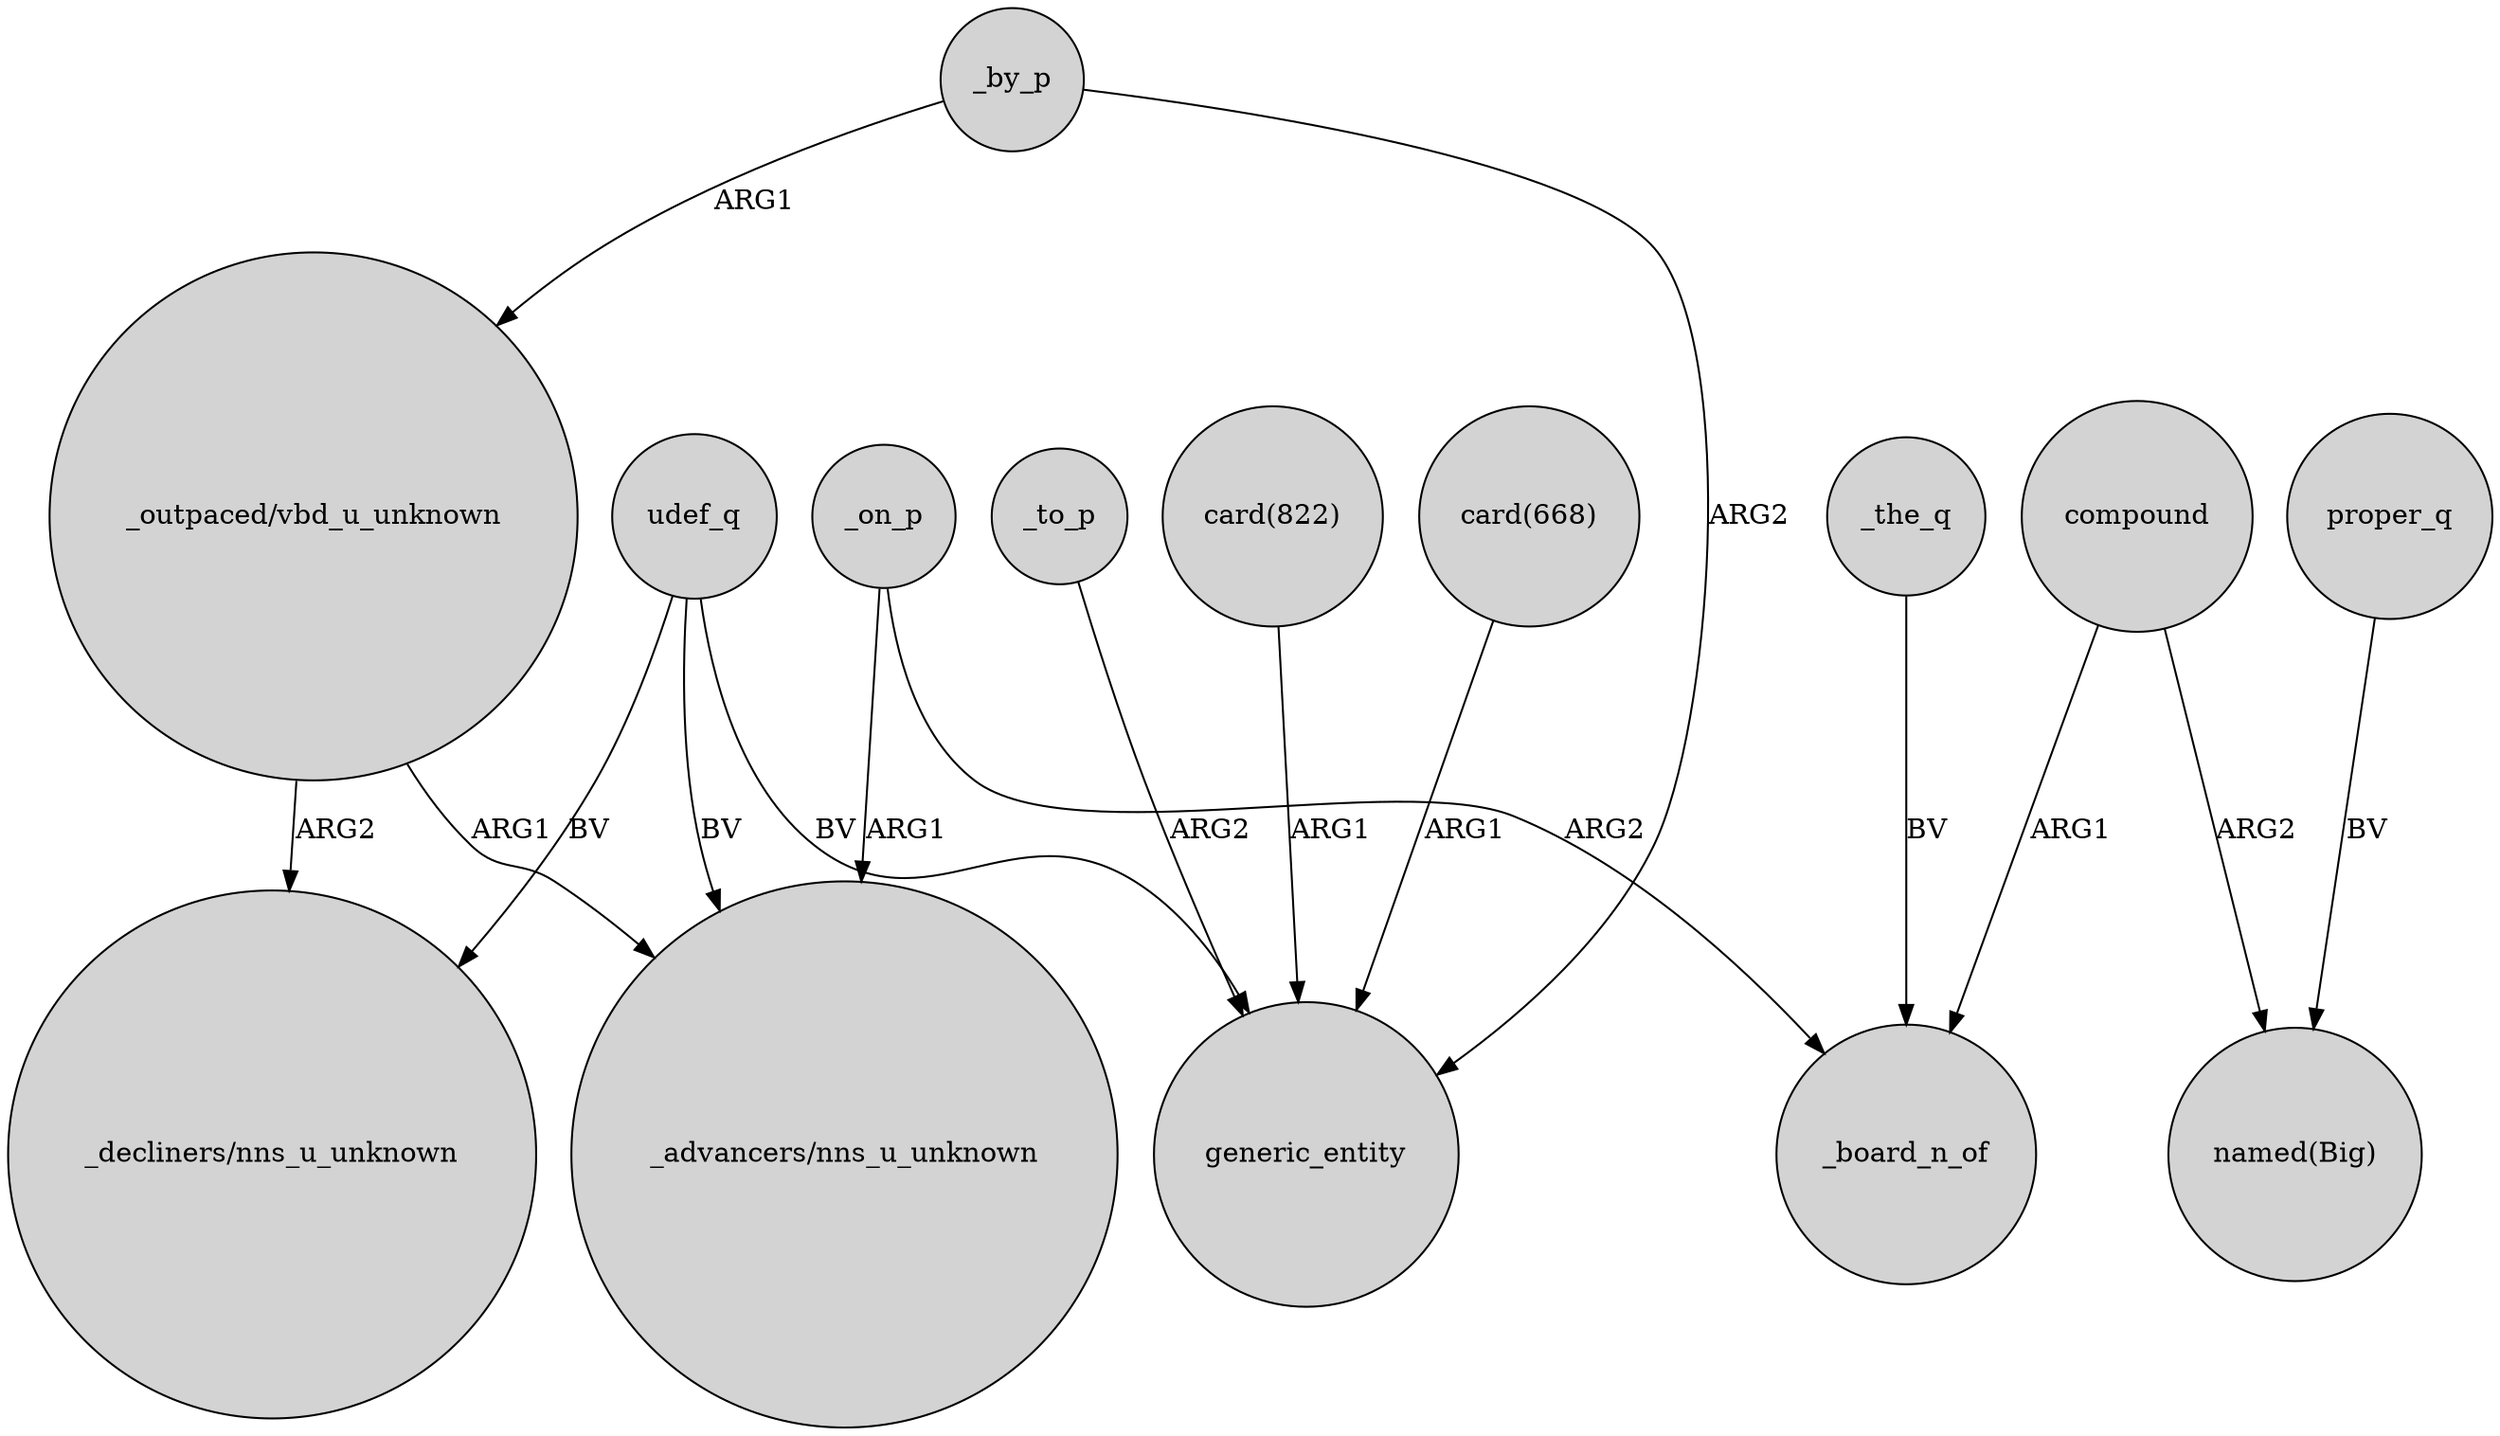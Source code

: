 digraph {
	node [shape=circle style=filled]
	"_outpaced/vbd_u_unknown" -> "_advancers/nns_u_unknown" [label=ARG1]
	_by_p -> "_outpaced/vbd_u_unknown" [label=ARG1]
	udef_q -> generic_entity [label=BV]
	_the_q -> _board_n_of [label=BV]
	compound -> "named(Big)" [label=ARG2]
	udef_q -> "_advancers/nns_u_unknown" [label=BV]
	_on_p -> "_advancers/nns_u_unknown" [label=ARG1]
	_by_p -> generic_entity [label=ARG2]
	compound -> _board_n_of [label=ARG1]
	_to_p -> generic_entity [label=ARG2]
	"card(822)" -> generic_entity [label=ARG1]
	udef_q -> "_decliners/nns_u_unknown" [label=BV]
	_on_p -> _board_n_of [label=ARG2]
	"_outpaced/vbd_u_unknown" -> "_decliners/nns_u_unknown" [label=ARG2]
	"card(668)" -> generic_entity [label=ARG1]
	proper_q -> "named(Big)" [label=BV]
}
